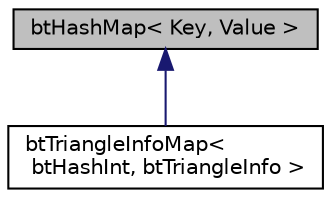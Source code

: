 digraph "btHashMap&lt; Key, Value &gt;"
{
  edge [fontname="Helvetica",fontsize="10",labelfontname="Helvetica",labelfontsize="10"];
  node [fontname="Helvetica",fontsize="10",shape=record];
  Node1 [label="btHashMap\< Key, Value \>",height=0.2,width=0.4,color="black", fillcolor="grey75", style="filled", fontcolor="black"];
  Node1 -> Node2 [dir="back",color="midnightblue",fontsize="10",style="solid",fontname="Helvetica"];
  Node2 [label="btTriangleInfoMap\<\l btHashInt, btTriangleInfo \>",height=0.2,width=0.4,color="black", fillcolor="white", style="filled",URL="$structbt_triangle_info_map.html",tooltip="The btTriangleInfoMap stores edge angle information for some triangles. You can compute this informat..."];
}
